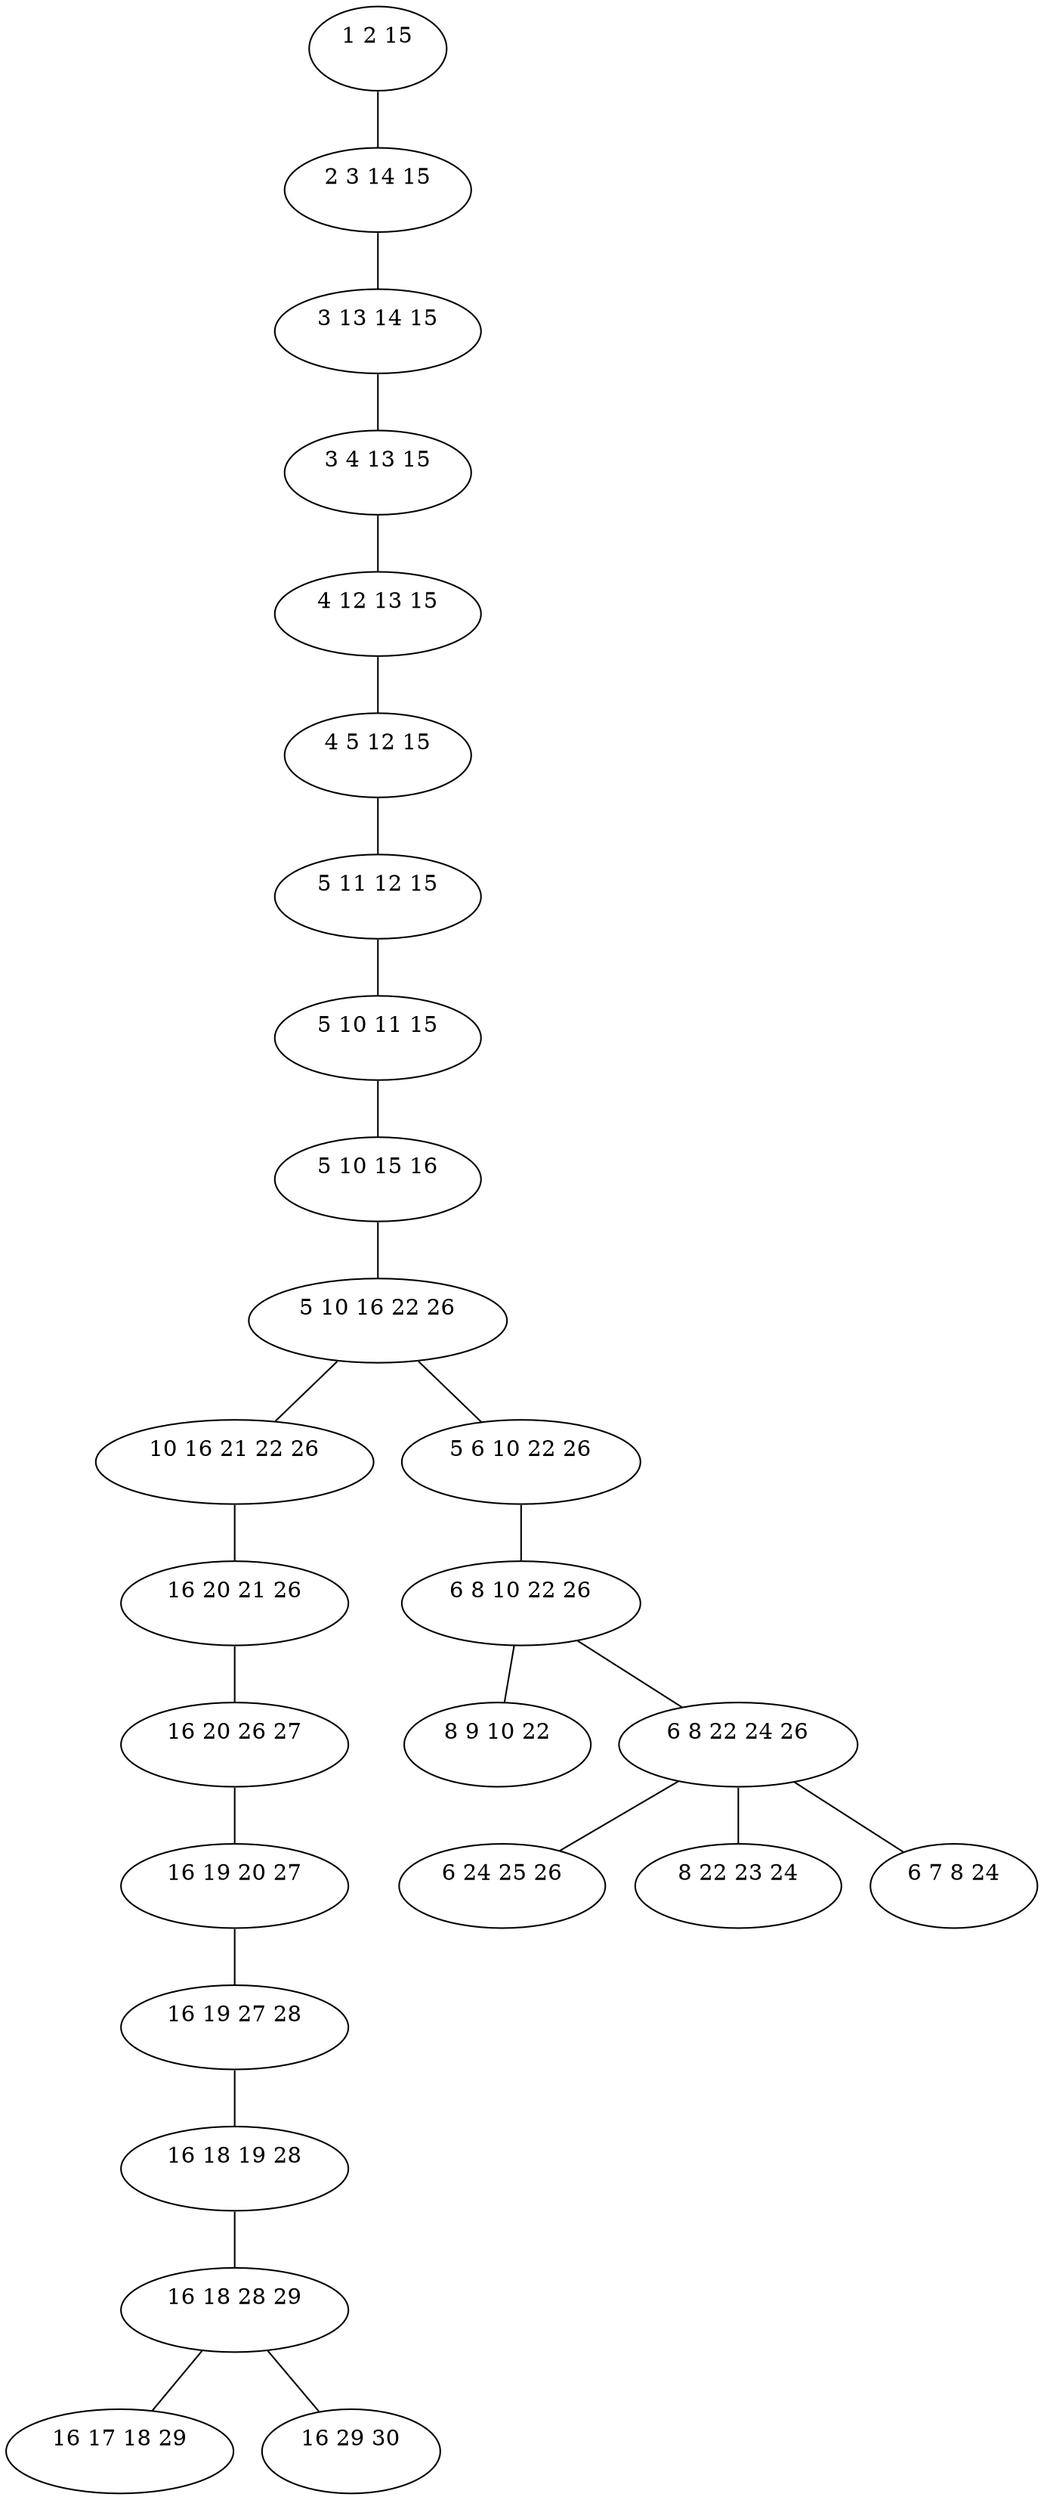 graph G {

	bag0 [label="1 2 15
 "]
	bag1 [label="2 3 14 15
 "]
	bag2 [label="3 13 14 15
 "]
	bag3 [label="3 4 13 15
 "]
	bag4 [label="4 12 13 15
 "]
	bag5 [label="4 5 12 15
 "]
	bag6 [label="5 11 12 15
 "]
	bag7 [label="5 10 11 15
 "]
	bag8 [label="5 10 15 16
 "]
	bag9 [label="5 10 16 22 26
 "]
	bag10 [label="10 16 21 22 26
 "]
	bag11 [label="16 20 21 26
 "]
	bag12 [label="16 20 26 27
 "]
	bag13 [label="16 19 20 27
 "]
	bag14 [label="16 19 27 28
 "]
	bag15 [label="16 18 19 28
 "]
	bag16 [label="16 18 28 29
 "]
	bag17 [label="16 17 18 29
 "]
	bag18 [label="16 29 30
 "]
	bag19 [label="5 6 10 22 26
 "]
	bag20 [label="6 8 10 22 26
 "]
	bag21 [label="8 9 10 22
 "]
	bag22 [label="6 8 22 24 26
 "]
	bag23 [label="6 24 25 26
 "]
	bag24 [label="8 22 23 24
 "]
	bag25 [label="6 7 8 24
 "]

	bag0 -- bag1
	bag1 -- bag2
	bag2 -- bag3
	bag3 -- bag4
	bag4 -- bag5
	bag5 -- bag6
	bag6 -- bag7
	bag7 -- bag8
	bag8 -- bag9
	bag9 -- bag10
	bag9 -- bag19
	bag10 -- bag11
	bag11 -- bag12
	bag12 -- bag13
	bag13 -- bag14
	bag14 -- bag15
	bag15 -- bag16
	bag16 -- bag17
	bag16 -- bag18
	bag19 -- bag20
	bag20 -- bag21
	bag20 -- bag22
	bag22 -- bag23
	bag22 -- bag24
	bag22 -- bag25

}